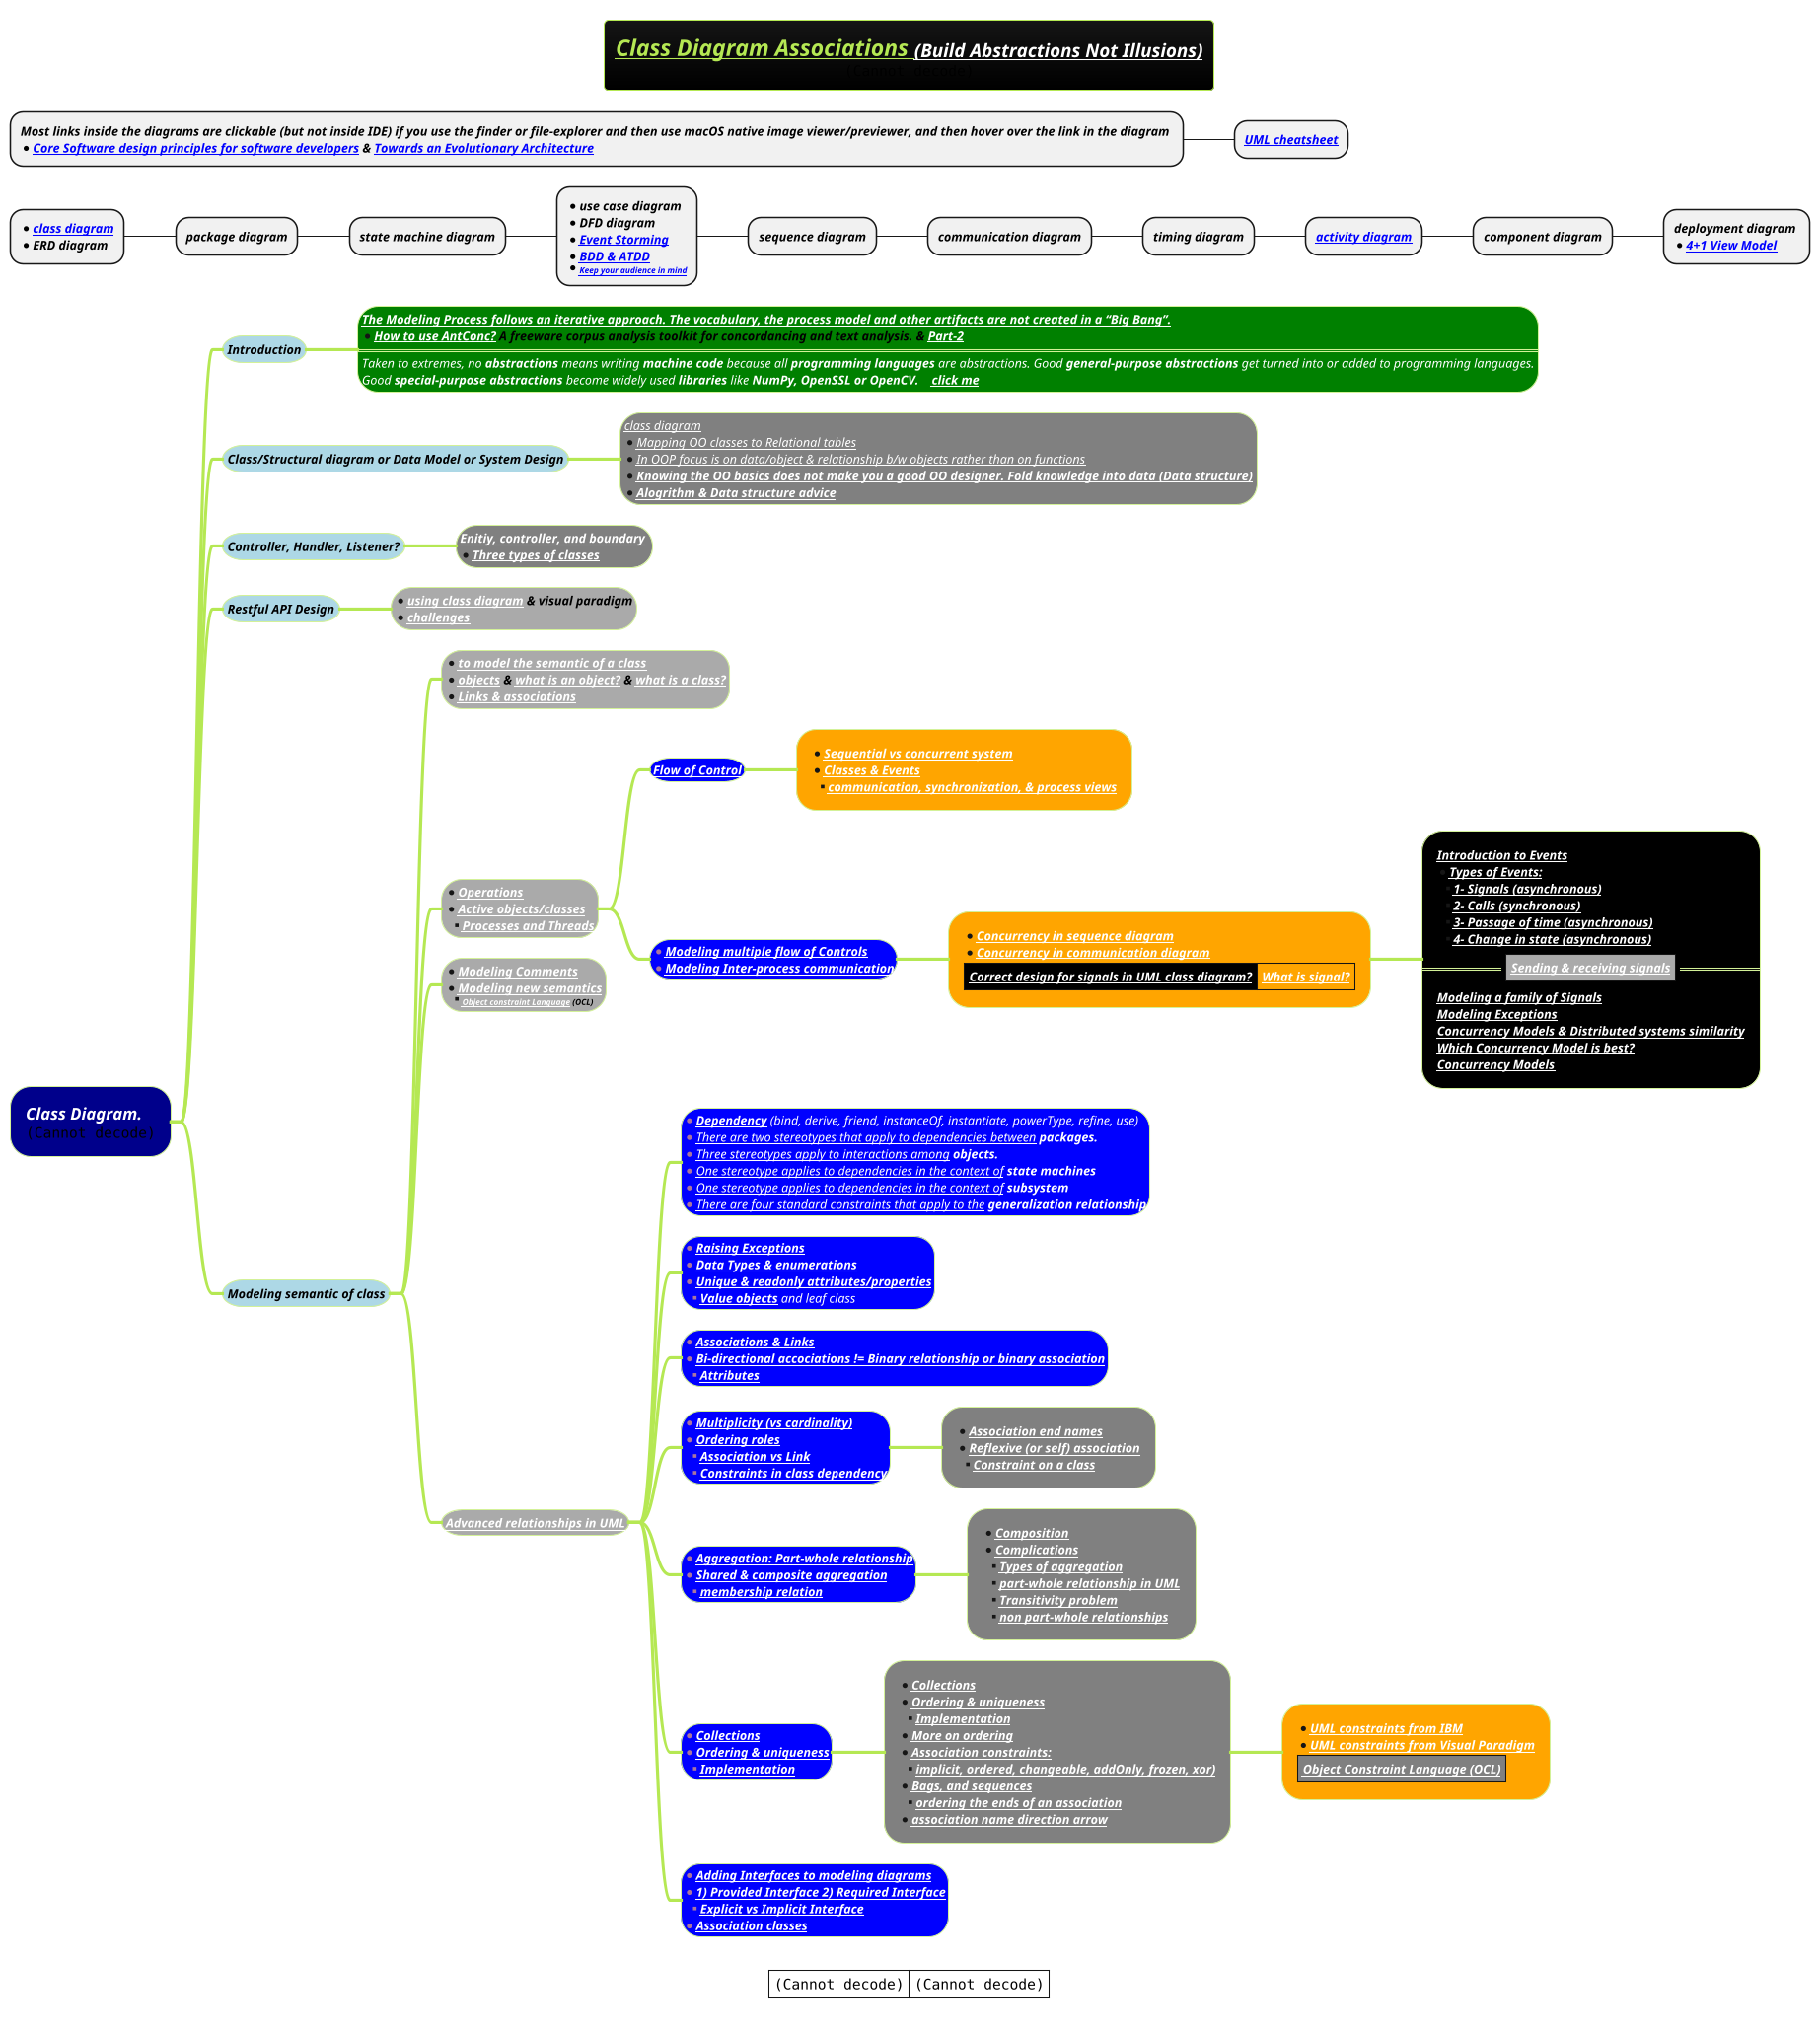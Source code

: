 @startmindmap
title =<i><b><u><size:18>Class Diagram Associations <size:14>[[https://www.youtube.com/watch?v=aWZFRk-w3ng (Build Abstractions Not Illusions)]]\n<img:images/img_68.png>

* <i><b><size:12>Most links inside the diagrams are clickable (but not inside IDE) if you use the finder or file-explorer and then use macOS native image viewer/previewer, and then hover over the link in the diagram \n*<i><b><size:12>[[docs/3-programming-languages/Venkat-Subramaniam/Core-Software-design-principles-for-software-developers.puml Core Software design principles for software developers]] & [[docs/3-programming-languages/Venkat-Subramaniam/Towards-an-Evolutionary-Architecture.puml Towards an Evolutionary Architecture]]
** <i><b><size:12>[[docs/3-programming-languages/Venkat-Subramaniam/images/img_128.jpg UML cheatsheet]]
* *<i><b><size:12>[[docs/3-programming-languages/Venkat-Subramaniam/images/img_543.png class diagram]] \n*<i><b><size:12>ERD diagram
** <i><b><size:12>package diagram
*** <i><b><size:12>state machine diagram
****:*<i><b><size:12>use case diagram
*<i><b><size:12>DFD diagram
*<i><b><size:12>[[docs/1-Requirement-Engineering/VU-course/Event-Storming-technique.adoc Event Storming]]
*<i><b><size:12>[[docs/3-programming-languages/Venkat-Subramaniam/Towards-an-Evolutionary-Architecture.puml BDD & ATDD]]
*<i><b><size:8>[[docs/3-programming-languages/Venkat-Subramaniam/images/img_248.png Keep your audience in mind]];

***** <i><b><size:12>sequence diagram
****** <i><b><size:12>communication diagram
******* <i><b><size:12>timing diagram
******** <i><b><size:12>[[docs/2-uml/PlantUML/activity-diagram/activity-diagram-syntax.png activity diagram]]
********* <i><b><size:12>component diagram
********** <i><b><size:12>deployment diagram \n*<i><b><size:12>[[docs/3-programming-languages/Venkat-Subramaniam/images/img_247.png 4+1 View Model]]

!theme hacker
caption |<img:images/img_433.png>|<img:images/img_174.png{scale=.85}>|
skinparam hyperlinkColor white

*[#darkblue] <color #white><i>Class Diagram.\n<img:images/img_33.png>
**[#lightblue] <i><color #black><size:12>Introduction
***[#green]:<i><color #white><size:12><b>[[docs/3-programming-languages/Venkat-Subramaniam/images/img_905.jpg The Modeling Process follows an iterative approach. The vocabulary, the process model and other artifacts are not created in a “Big Bang”.]]
*<i><color #black><size:12><b>[[https://www.laurenceanthony.net/software/antconc/ How to use AntConc?]] A freeware corpus analysis toolkit for concordancing and text analysis. & [[docs/3-programming-languages/Venkat-Subramaniam/images/img_906.jpg Part-2]]
====
<i><color #white><size:12>Taken to extremes, no **abstractions** means writing **machine code** because all **programming languages** are abstractions. Good **general-purpose abstractions** get turned into or added to programming languages.
<i><color #white><size:12>Good **special-purpose abstractions** become widely used **libraries** like <b>NumPy, OpenSSL or OpenCV. \t[[docs/3-programming-languages/Venkat-Subramaniam/images/img_929.png click me]];

**[#lightblue] <i><color #black><size:12>Class/Structural diagram or Data Model or System Design
***[#grey]:<i><color #black><size:12>[[docs/3-programming-languages/Venkat-Subramaniam/images/img_907.jpg class diagram]]
*<i><color #black><size:12>[[docs/3-programming-languages/Venkat-Subramaniam/images/img_907.jpg Mapping OO classes to Relational tables]]
*<i><color #black><size:12>[[docs/3-programming-languages/Venkat-Subramaniam/images/img_907.jpg In OOP focus is on data/object & relationship b/w objects rather than on functions]]
*<i><b><color #black><size:12>[[docs/3-programming-languages/Venkat-Subramaniam/images/img_907.jpg Knowing the OO basics does not make you a good OO designer. Fold knowledge into data (Data structure)]]
*<i><b><color #black><size:12>[[docs/3-programming-languages/Venkat-Subramaniam/images/img_908.jpg Alogrithm & Data structure advice]];

**[#lightblue] <i><color #black><size:12>Controller, Handler, Listener?
***[#grey] <b><i><color #black><size:12>[[docs/3-programming-languages/Venkat-Subramaniam/images/img_909.png Enitiy, controller, and boundary]] \n*<b><i><color #black><size:12>[[docs/3-programming-languages/Venkat-Subramaniam/images/img_909.png Three types of classes]]
**[#lightblue] <i><color #black><size:12>Restful API Design
***[#a] *<b><i><color #black><size:12>[[docs/3-programming-languages/Venkat-Subramaniam/images/img_910.jpg using class diagram]] & visual paradigm \n*<b><i><color #black><size:12>[[docs/3-programming-languages/Venkat-Subramaniam/images/img_910.jpg challenges]]


**[#lightblue] <i><color #black><size:12>Modeling semantic of class
***[#a]:*<b><i><color #black><size:12>[[docs/3-programming-languages/Venkat-Subramaniam/images/img_911.jpg to model the semantic of a class]]
*<b><i><color #black><size:12>[[docs/3-programming-languages/Venkat-Subramaniam/images/img_911.jpg objects]] & [[docs/3-programming-languages/Venkat-Subramaniam/images/img_911.jpg what is an object?]] & [[docs/3-programming-languages/Venkat-Subramaniam/images/img_911.jpg what is a class?]]
*<b><i><color #black><size:12>[[docs/3-programming-languages/Venkat-Subramaniam/images/img_911.jpg Links & associations]];

***[#a]:*<b><i><color #black><size:12>[[docs/3-programming-languages/Venkat-Subramaniam/images/img_912.jpg Operations]]
*<b><i><color #black><size:12>[[docs/3-programming-languages/Venkat-Subramaniam/images/img_913.jpg Active objects/classes]]
**<b><i><color #black><size:12>[[docs/3-programming-languages/Venkat-Subramaniam/images/img_913.jpg Processes and Threads]];

****[#blue] <b><i><color #black><size:12>[[docs/3-programming-languages/Venkat-Subramaniam/images/img_914.jpg Flow of Control]]
*****[#orange]:*<b><i><color #black><size:12>[[docs/3-programming-languages/Venkat-Subramaniam/images/img_914.jpg Sequential vs concurrent system]]
*<b><i><color #black><size:12>[[docs/3-programming-languages/Venkat-Subramaniam/images/img_914.jpg Classes & Events]]
**<b><i><color #black><size:12>[[docs/3-programming-languages/Venkat-Subramaniam/images/img_914.jpg communication, synchronization, & process views]];

****[#blue] *<b><i><color #black><size:12>[[docs/3-programming-languages/Venkat-Subramaniam/images/img_915.jpg Modeling multiple flow of Controls]] \n*<b><i><color #black><size:12>[[docs/3-programming-languages/Venkat-Subramaniam/images/img_915.jpg Modeling Inter-process communication]]
*****[#orange]:*<b><i><color #black><size:12>[[docs/3-programming-languages/Venkat-Subramaniam/images/img_916.jpg Concurrency in sequence diagram]]
*<b><i><color #black><size:12>[[docs/3-programming-languages/Venkat-Subramaniam/images/img_916.jpg Concurrency in communication diagram]]
|<#black><b><i><color #black><size:12>[[docs/3-programming-languages/Venkat-Subramaniam/images/img_916.jpg Correct design for signals in UML class diagram?]]|<b><i><color #black><size:12>[[docs/3-programming-languages/Venkat-Subramaniam/images/img_917.jpg What is signal?]]|;
******[#black]:<b><i><color #black><size:12>[[docs/3-programming-languages/Venkat-Subramaniam/images/img_918.jpg Introduction to Events]]
*<b><i><color #black><size:12>[[docs/3-programming-languages/Venkat-Subramaniam/images/img_918.jpg Types of Events:]]
**<b><i><color #black><size:12>[[docs/3-programming-languages/Venkat-Subramaniam/images/img_918.jpg 1- Signals (asynchronous)]]
**<b><i><color #black><size:12>[[docs/3-programming-languages/Venkat-Subramaniam/images/img_918.jpg 2- Calls (synchronous)]]
**<b><i><color #black><size:12>[[docs/3-programming-languages/Venkat-Subramaniam/images/img_918.jpg 3- Passage of time (asynchronous)]]
**<b><i><color #black><size:12>[[docs/3-programming-languages/Venkat-Subramaniam/images/img_918.jpg 4- Change in state (asynchronous)]]
==|<#a><b><i><color #black><size:12>[[docs/3-programming-languages/Venkat-Subramaniam/images/img_919.jpg Sending & receiving signals]]|==
<b><i><color #black><size:12>[[docs/3-programming-languages/Venkat-Subramaniam/images/img_919.jpg Modeling a family of Signals]]
<b><i><color #black><size:12>[[docs/3-programming-languages/Venkat-Subramaniam/images/img_919.jpg Modeling Exceptions]]
<b><i><color #black><size:12>[[docs/3-programming-languages/Venkat-Subramaniam/images/img_919.jpg Concurrency Models & Distributed systems similarity]]
<b><i><color #black><size:12>[[docs/3-programming-languages/Venkat-Subramaniam/images/img_919.jpg Which Concurrency Model is best?]]
<b><i><color #black><size:12>[[docs/3-programming-languages/Venkat-Subramaniam/images/img_919.jpg Concurrency Models]];

***[#a]:*<b><i><color #black><size:12>[[docs/3-programming-languages/Venkat-Subramaniam/images/img_921.jpg Modeling Comments]]
*<b><i><color #black><size:12>[[docs/3-programming-languages/Venkat-Subramaniam/images/img_921.jpg Modeling new semantics]]
**<b><i><color #black><size:8>[[docs/3-programming-languages/Venkat-Subramaniam/images/img_921.jpg Object constraint Language]] (OCL)  ;

***[#a] <b><i><color #black><size:12>[[docs/3-programming-languages/Venkat-Subramaniam/images/img_920.jpg Advanced relationships in UML]]
****[#blue]:*<i><color #white><size:12>**[[docs/3-programming-languages/Venkat-Subramaniam/images/img_920.jpg Dependency]]** (bind, derive, friend, instanceOf, instantiate, powerType, refine, use)
*<i><color #white><size:12>[[docs/3-programming-languages/Venkat-Subramaniam/images/img_920.jpg There are two stereotypes that apply to dependencies between]] <b>packages.
*<i><color #white><size:12>[[docs/3-programming-languages/Venkat-Subramaniam/images/img_920.jpg Three stereotypes apply to interactions among]] <b>objects.
*<i><color #white><size:12>[[docs/3-programming-languages/Venkat-Subramaniam/images/img_920.jpg One stereotype applies to dependencies in the context of]]<b> state machines
*<i><color #white><size:12>[[docs/3-programming-languages/Venkat-Subramaniam/images/img_920.jpg One stereotype applies to dependencies in the context of]]<b> subsystem
*<i><color #white><size:12>[[docs/3-programming-languages/Venkat-Subramaniam/images/img_920.jpg There are four standard constraints that apply to the]]<b> generalization relationship;

****[#blue]:*<i><color #white><size:12>**[[docs/3-programming-languages/Venkat-Subramaniam/images/img_924.png Raising Exceptions]]**
*<i><color #white><size:12>**[[docs/3-programming-languages/Venkat-Subramaniam/images/img_924.png Data Types & enumerations]]**
*<i><color #white><size:12>**[[docs/3-programming-languages/Venkat-Subramaniam/images/img_924.png Unique & readonly attributes/properties]]**
**<i><color #white><size:12>**[[docs/3-programming-languages/Venkat-Subramaniam/images/img_924.png Value objects]]** and leaf class;

****[#blue]:*<i><color #white><size:12>**[[docs/3-programming-languages/Venkat-Subramaniam/images/img_923.png Associations & Links]]**
*<i><color #white><size:12>**[[docs/3-programming-languages/Venkat-Subramaniam/images/img_923.png Bi-directional accociations != Binary relationship or binary association]]**
**<i><color #white><size:12>**[[docs/3-programming-languages/Venkat-Subramaniam/images/img_925.png Attributes]]**;

****[#blue]:*<i><color #white><size:12>**[[docs/3-programming-languages/Venkat-Subramaniam/images/img_926.png Multiplicity (vs cardinality)]]**
*<i><color #white><size:12>**[[docs/3-programming-languages/Venkat-Subramaniam/images/img_926.png Ordering roles]]**
**<i><color #white><size:12>**[[docs/3-programming-languages/Venkat-Subramaniam/images/img_926.png Association vs Link]]**
**<i><color #white><size:12>**[[docs/3-programming-languages/Venkat-Subramaniam/images/img_926.png Constraints in class dependency]]**;

*****[#grey]:*<i><color #white><size:12>**[[docs/3-programming-languages/Venkat-Subramaniam/images/img_927.png Association end names]]**
*<i><color #white><size:12>**[[docs/3-programming-languages/Venkat-Subramaniam/images/img_927.png Reflexive (or self) association]]**
**<i><color #white><size:12>**[[docs/3-programming-languages/Venkat-Subramaniam/images/img_927.png Constraint on a class]]**;

****[#blue]:*<i><color #white><size:12>**[[docs/3-programming-languages/Venkat-Subramaniam/images/img_928.png Aggregation: Part-whole relationship]]**
*<i><color #white><size:12>**[[docs/3-programming-languages/Venkat-Subramaniam/images/img_928.png Shared & composite aggregation]]**
**<i><color #white><size:12>**[[docs/3-programming-languages/Venkat-Subramaniam/images/img_928.png membership relation]]**;

*****[#grey]:*<i><color #white><size:12>**[[docs/3-programming-languages/Venkat-Subramaniam/images/img_930.png Composition]]**
*<i><color #white><size:12>**[[docs/3-programming-languages/Venkat-Subramaniam/images/img_931.png Complications]]**
**<i><color #white><size:12>**[[docs/3-programming-languages/Venkat-Subramaniam/images/img_931.png Types of aggregation]]**
**<i><color #white><size:12>**[[docs/3-programming-languages/Venkat-Subramaniam/images/img_932.png part-whole relationship in UML]]**
**<i><color #white><size:12>**[[docs/3-programming-languages/Venkat-Subramaniam/images/img_932.png Transitivity problem]]**
**<i><color #white><size:12>**[[docs/3-programming-languages/Venkat-Subramaniam/images/img_932.png non part-whole relationships]]**;

****[#blue]:*<i><color #white><size:12>**[[docs/3-programming-languages/Venkat-Subramaniam/images/img_933.png Collections]]**
*<i><color #white><size:12>**[[docs/3-programming-languages/Venkat-Subramaniam/images/img_933.png Ordering & uniqueness]]**
**<i><color #white><size:12>**[[docs/3-programming-languages/Venkat-Subramaniam/images/img_933.png Implementation]]**;

*****[#grey]:*<i><color #white><size:12>**[[docs/3-programming-languages/Venkat-Subramaniam/images/img_933.png Collections]]**
*<i><color #white><size:12>**[[docs/3-programming-languages/Venkat-Subramaniam/images/img_933.png Ordering & uniqueness]]**
**<i><color #white><size:12>**[[docs/3-programming-languages/Venkat-Subramaniam/images/img_933.png Implementation]]**
*<i><color #white><size:12>**[[docs/3-programming-languages/Venkat-Subramaniam/images/img_934.png More on ordering]]**
*<i><color #white><size:12>**[[docs/3-programming-languages/Venkat-Subramaniam/images/img_934.png Association constraints:]]**
**<i><color #white><size:12>**[[docs/3-programming-languages/Venkat-Subramaniam/images/img_934.png implicit, ordered, changeable, addOnly, frozen, xor)]]**
*<i><color #white><size:12>**[[docs/3-programming-languages/Venkat-Subramaniam/images/img_934.png Bags, and sequences]]**
**<i><color #white><size:12>**[[docs/3-programming-languages/Venkat-Subramaniam/images/img_934.png ordering the ends of an association]]**
*<i><color #white><size:12>**[[docs/3-programming-languages/Venkat-Subramaniam/images/img_934.png association name direction arrow]]**;

******[#orange]:*<i><color #white><size:12>**[[docs/3-programming-languages/Venkat-Subramaniam/images/img_935.png UML constraints from IBM]]**
*<i><color #white><size:12>**[[docs/3-programming-languages/Venkat-Subramaniam/images/img_935.png UML constraints from Visual Paradigm]]**
|<#grey><i><color #white><size:12>**[[docs/3-programming-languages/Venkat-Subramaniam/images/img_935.png Object Constraint Language (OCL)]]**|;

****[#blue]:*<i><color #white><size:12>**[[docs/3-programming-languages/Venkat-Subramaniam/images/img_936.png Adding Interfaces to modeling diagrams]]**
*<i><color #white><size:12>**[[docs/3-programming-languages/Venkat-Subramaniam/images/img_936.png 1) Provided Interface 2) Required Interface]]**
**<i><color #white><size:12>**[[docs/3-programming-languages/Venkat-Subramaniam/images/img_531.png Explicit vs Implicit Interface]]**
*<i><color #white><size:12>**[[docs/3-programming-languages/Venkat-Subramaniam/images/img_936.png Association classes]]**;



'TODO have to complete this mindmap

@endmindmap
